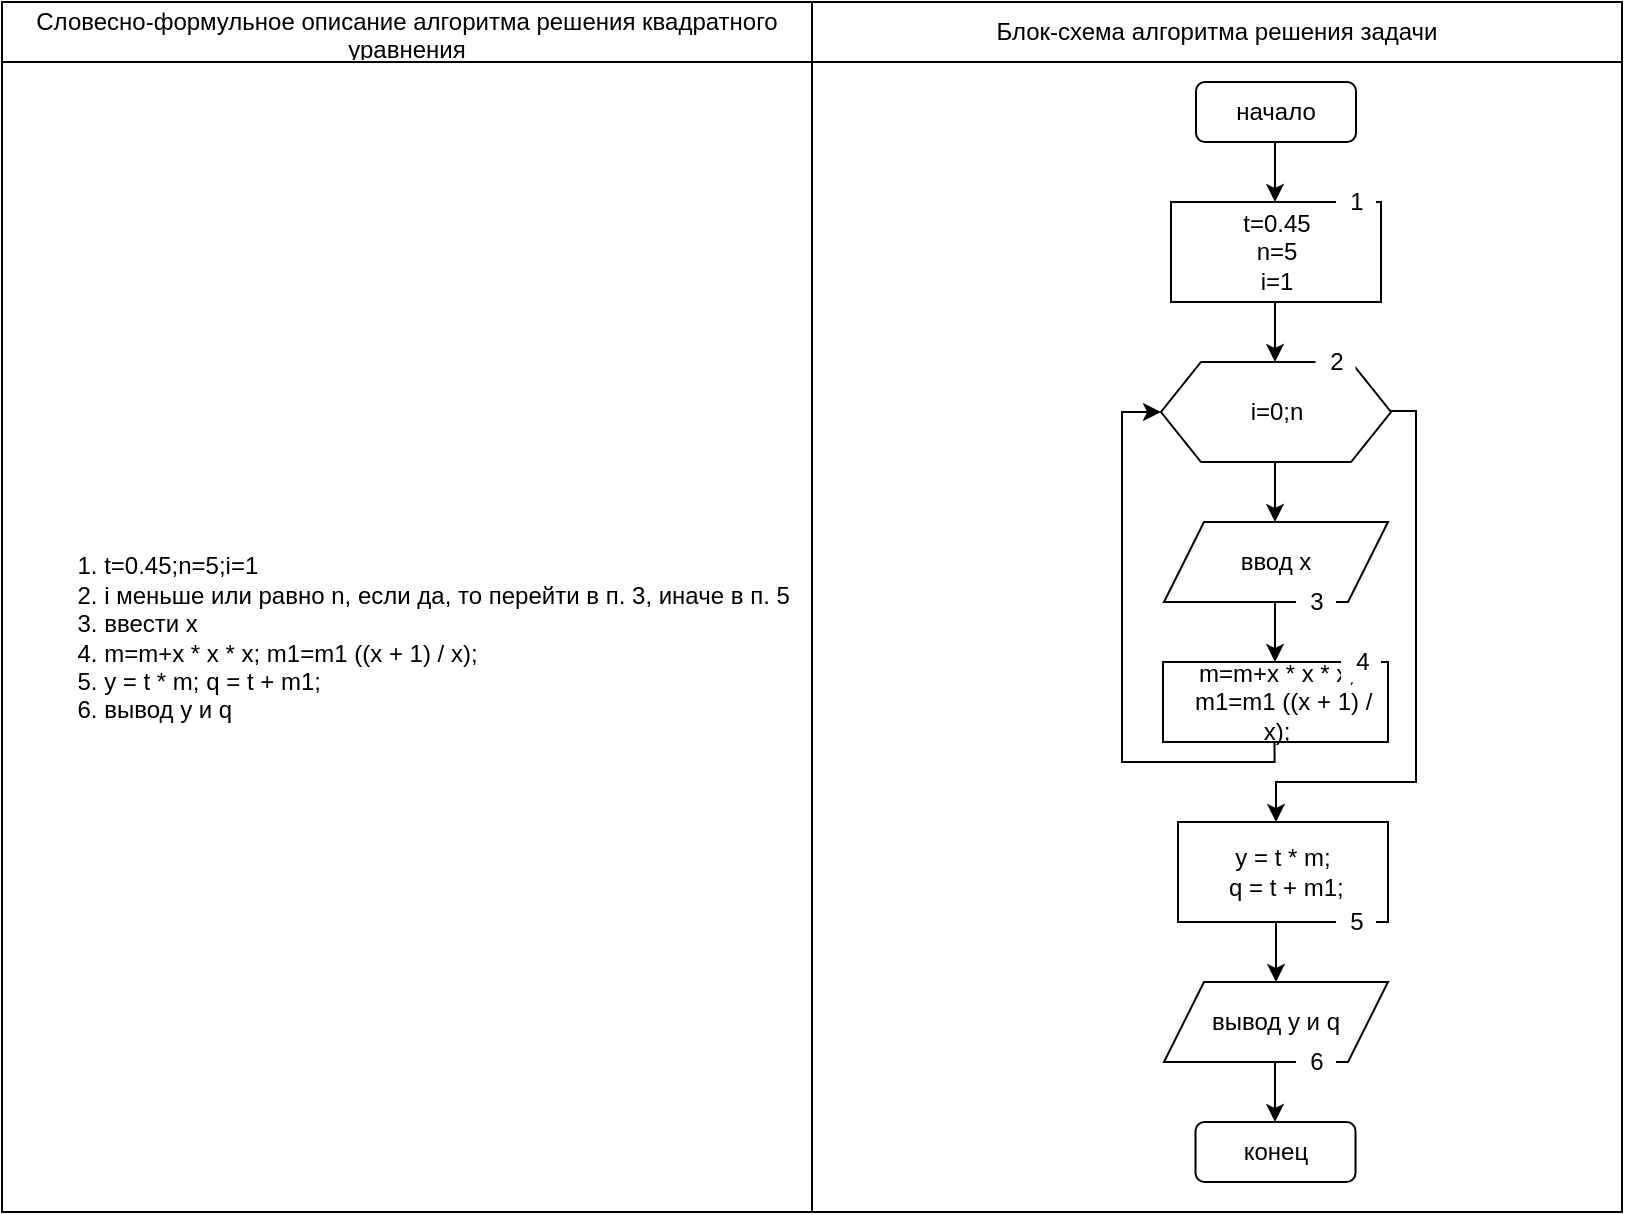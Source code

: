 <mxfile version="15.3.5" type="device"><diagram id="UTgkCuQzbOYh8VHTsUZn" name="Page-1"><mxGraphModel dx="1038" dy="1733" grid="1" gridSize="10" guides="1" tooltips="1" connect="1" arrows="1" fold="1" page="1" pageScale="1" pageWidth="827" pageHeight="1169" math="0" shadow="0"><root><mxCell id="0"/><mxCell id="1" parent="0"/><mxCell id="TrTCnxNYsS98jDfJGMx--29" value="" style="shape=table;startSize=0;container=1;collapsible=0;childLayout=tableLayout;hachureGap=4;pointerEvents=0;" vertex="1" parent="1"><mxGeometry x="10" y="-1160" width="810" height="605" as="geometry"/></mxCell><mxCell id="TrTCnxNYsS98jDfJGMx--30" value="" style="shape=partialRectangle;collapsible=0;dropTarget=0;pointerEvents=0;fillColor=none;top=0;left=0;bottom=0;right=0;points=[[0,0.5],[1,0.5]];portConstraint=eastwest;hachureGap=4;" vertex="1" parent="TrTCnxNYsS98jDfJGMx--29"><mxGeometry width="810" height="30" as="geometry"/></mxCell><mxCell id="TrTCnxNYsS98jDfJGMx--31" value="Словесно-формульное описание алгоритма решения квадратного уравнения" style="shape=partialRectangle;html=1;whiteSpace=wrap;connectable=0;overflow=hidden;fillColor=none;top=0;left=0;bottom=0;right=0;pointerEvents=1;hachureGap=4;" vertex="1" parent="TrTCnxNYsS98jDfJGMx--30"><mxGeometry width="405" height="30" as="geometry"><mxRectangle width="405" height="30" as="alternateBounds"/></mxGeometry></mxCell><mxCell id="TrTCnxNYsS98jDfJGMx--32" value="Блок-схема алгоритма решения задачи" style="shape=partialRectangle;html=1;whiteSpace=wrap;connectable=0;overflow=hidden;fillColor=none;top=0;left=0;bottom=0;right=0;pointerEvents=1;hachureGap=4;" vertex="1" parent="TrTCnxNYsS98jDfJGMx--30"><mxGeometry x="405" width="405" height="30" as="geometry"><mxRectangle width="405" height="30" as="alternateBounds"/></mxGeometry></mxCell><mxCell id="TrTCnxNYsS98jDfJGMx--33" value="" style="shape=partialRectangle;collapsible=0;dropTarget=0;pointerEvents=0;fillColor=none;top=0;left=0;bottom=0;right=0;points=[[0,0.5],[1,0.5]];portConstraint=eastwest;hachureGap=4;" vertex="1" parent="TrTCnxNYsS98jDfJGMx--29"><mxGeometry y="30" width="810" height="575" as="geometry"/></mxCell><mxCell id="TrTCnxNYsS98jDfJGMx--34" value="&lt;div align=&quot;left&quot;&gt;&lt;ol&gt;&lt;li&gt;t=0.45;n=5;i=1&lt;/li&gt;&lt;li&gt;i меньше или равно n, если да, то перейти в п. 3, иначе в п. 5&lt;/li&gt;&lt;li&gt;ввести x&lt;/li&gt;&lt;li&gt;m=m+x * x * x; m1=m1 ((x + 1) / x);&lt;/li&gt;&lt;li&gt;y = t * m; q = t + m1;&lt;/li&gt;&lt;li&gt;вывод y и q&lt;br&gt;&lt;/li&gt;&lt;/ol&gt;&lt;/div&gt;" style="shape=partialRectangle;html=1;whiteSpace=wrap;connectable=0;overflow=hidden;fillColor=none;top=0;left=0;bottom=0;right=0;pointerEvents=1;hachureGap=4;" vertex="1" parent="TrTCnxNYsS98jDfJGMx--33"><mxGeometry width="405" height="575" as="geometry"><mxRectangle width="405" height="575" as="alternateBounds"/></mxGeometry></mxCell><mxCell id="TrTCnxNYsS98jDfJGMx--35" value="" style="shape=partialRectangle;html=1;whiteSpace=wrap;connectable=0;overflow=hidden;fillColor=none;top=0;left=0;bottom=0;right=0;pointerEvents=1;hachureGap=4;" vertex="1" parent="TrTCnxNYsS98jDfJGMx--33"><mxGeometry x="405" width="405" height="575" as="geometry"><mxRectangle width="405" height="575" as="alternateBounds"/></mxGeometry></mxCell><mxCell id="TrTCnxNYsS98jDfJGMx--1" value="начало" style="rounded=1;whiteSpace=wrap;html=1;" vertex="1" parent="1"><mxGeometry x="607" y="-1120" width="80" height="30" as="geometry"/></mxCell><mxCell id="TrTCnxNYsS98jDfJGMx--2" style="edgeStyle=orthogonalEdgeStyle;rounded=0;orthogonalLoop=1;jettySize=auto;html=1;exitX=0.5;exitY=1;exitDx=0;exitDy=0;" edge="1" parent="1"><mxGeometry relative="1" as="geometry"><mxPoint x="646.5" y="-1060" as="targetPoint"/><mxPoint x="646.5" y="-1090" as="sourcePoint"/></mxGeometry></mxCell><mxCell id="TrTCnxNYsS98jDfJGMx--3" style="edgeStyle=orthogonalEdgeStyle;rounded=0;orthogonalLoop=1;jettySize=auto;html=1;exitX=0.5;exitY=1;exitDx=0;exitDy=0;" edge="1" parent="1"><mxGeometry relative="1" as="geometry"><mxPoint x="646.5" y="-980" as="targetPoint"/><mxPoint x="646.5" y="-1010" as="sourcePoint"/></mxGeometry></mxCell><mxCell id="TrTCnxNYsS98jDfJGMx--4" style="edgeStyle=orthogonalEdgeStyle;rounded=0;orthogonalLoop=1;jettySize=auto;html=1;exitX=0.5;exitY=1;exitDx=0;exitDy=0;" edge="1" parent="1"><mxGeometry relative="1" as="geometry"><mxPoint x="646.5" y="-900" as="targetPoint"/><mxPoint x="646.5" y="-930" as="sourcePoint"/></mxGeometry></mxCell><mxCell id="TrTCnxNYsS98jDfJGMx--5" style="edgeStyle=orthogonalEdgeStyle;rounded=0;orthogonalLoop=1;jettySize=auto;html=1;exitX=0.5;exitY=1;exitDx=0;exitDy=0;" edge="1" parent="1"><mxGeometry relative="1" as="geometry"><mxPoint x="646.5" y="-830" as="targetPoint"/><mxPoint x="646.5" y="-860" as="sourcePoint"/></mxGeometry></mxCell><mxCell id="TrTCnxNYsS98jDfJGMx--6" style="edgeStyle=orthogonalEdgeStyle;rounded=0;orthogonalLoop=1;jettySize=auto;html=1;exitX=0.5;exitY=1;exitDx=0;exitDy=0;entryX=0;entryY=0.5;entryDx=0;entryDy=0;" edge="1" parent="1" target="TrTCnxNYsS98jDfJGMx--13"><mxGeometry relative="1" as="geometry"><mxPoint x="646.25" y="-760" as="targetPoint"/><mxPoint x="646.25" y="-790" as="sourcePoint"/><Array as="points"><mxPoint x="646" y="-780"/><mxPoint x="570" y="-780"/><mxPoint x="570" y="-955"/></Array></mxGeometry></mxCell><mxCell id="TrTCnxNYsS98jDfJGMx--7" style="edgeStyle=orthogonalEdgeStyle;rounded=0;orthogonalLoop=1;jettySize=auto;html=1;exitX=0.5;exitY=1;exitDx=0;exitDy=0;" edge="1" parent="1" target="TrTCnxNYsS98jDfJGMx--17"><mxGeometry relative="1" as="geometry"><mxPoint x="744.5" y="-955.5" as="targetPoint"/><mxPoint x="704.5" y="-955.5" as="sourcePoint"/><Array as="points"><mxPoint x="717" y="-955"/><mxPoint x="717" y="-770"/><mxPoint x="647" y="-770"/></Array></mxGeometry></mxCell><mxCell id="TrTCnxNYsS98jDfJGMx--8" style="edgeStyle=orthogonalEdgeStyle;rounded=0;orthogonalLoop=1;jettySize=auto;html=1;exitX=0.5;exitY=1;exitDx=0;exitDy=0;" edge="1" parent="1"><mxGeometry relative="1" as="geometry"><mxPoint x="647" y="-670" as="targetPoint"/><mxPoint x="647" y="-700" as="sourcePoint"/></mxGeometry></mxCell><mxCell id="TrTCnxNYsS98jDfJGMx--9" style="edgeStyle=orthogonalEdgeStyle;rounded=0;orthogonalLoop=1;jettySize=auto;html=1;exitX=0.5;exitY=1;exitDx=0;exitDy=0;" edge="1" parent="1"><mxGeometry relative="1" as="geometry"><mxPoint x="646.5" y="-600" as="targetPoint"/><mxPoint x="646.5" y="-630" as="sourcePoint"/></mxGeometry></mxCell><mxCell id="TrTCnxNYsS98jDfJGMx--12" value="&lt;div&gt;t=0.45&lt;br&gt;&lt;/div&gt;&lt;div&gt;n=5&lt;/div&gt;&lt;div&gt;i=1&lt;br&gt;&lt;/div&gt;" style="rounded=0;whiteSpace=wrap;html=1;" vertex="1" parent="1"><mxGeometry x="594.5" y="-1060" width="105" height="50" as="geometry"/></mxCell><mxCell id="TrTCnxNYsS98jDfJGMx--13" value="i=0;n" style="shape=hexagon;perimeter=hexagonPerimeter2;whiteSpace=wrap;html=1;fixedSize=1;" vertex="1" parent="1"><mxGeometry x="589.5" y="-980" width="115" height="50" as="geometry"/></mxCell><mxCell id="TrTCnxNYsS98jDfJGMx--14" value="ввод x" style="shape=parallelogram;perimeter=parallelogramPerimeter;whiteSpace=wrap;html=1;fixedSize=1;" vertex="1" parent="1"><mxGeometry x="591" y="-900" width="112" height="40" as="geometry"/></mxCell><mxCell id="TrTCnxNYsS98jDfJGMx--15" value="m=m+x * x * x;&lt;br&gt;&amp;nbsp; m1=m1 ((x + 1) / x);" style="rounded=0;whiteSpace=wrap;html=1;" vertex="1" parent="1"><mxGeometry x="590.5" y="-830" width="112.5" height="40" as="geometry"/></mxCell><mxCell id="TrTCnxNYsS98jDfJGMx--17" value="y = t * m;&lt;br&gt;&amp;nbsp;q = t + m1;" style="rounded=0;whiteSpace=wrap;html=1;" vertex="1" parent="1"><mxGeometry x="598" y="-750" width="105" height="50" as="geometry"/></mxCell><mxCell id="TrTCnxNYsS98jDfJGMx--21" value="вывод y и q" style="shape=parallelogram;perimeter=parallelogramPerimeter;whiteSpace=wrap;html=1;fixedSize=1;" vertex="1" parent="1"><mxGeometry x="591" y="-670" width="112" height="40" as="geometry"/></mxCell><mxCell id="TrTCnxNYsS98jDfJGMx--22" value="конец" style="rounded=1;whiteSpace=wrap;html=1;" vertex="1" parent="1"><mxGeometry x="606.75" y="-600" width="80" height="30" as="geometry"/></mxCell><mxCell id="TrTCnxNYsS98jDfJGMx--23" value="1" style="text;html=1;align=center;verticalAlign=middle;resizable=0;points=[];autosize=1;strokeColor=none;fillColor=#FFFFFF;" vertex="1" parent="1"><mxGeometry x="677" y="-1070" width="20" height="20" as="geometry"/></mxCell><mxCell id="TrTCnxNYsS98jDfJGMx--24" value="5" style="text;html=1;align=center;verticalAlign=middle;resizable=0;points=[];autosize=1;strokeColor=none;fillColor=#FFFFFF;" vertex="1" parent="1"><mxGeometry x="677" y="-710" width="20" height="20" as="geometry"/></mxCell><mxCell id="TrTCnxNYsS98jDfJGMx--25" value="4" style="text;html=1;align=center;verticalAlign=middle;resizable=0;points=[];autosize=1;strokeColor=none;fillColor=#FFFFFF;" vertex="1" parent="1"><mxGeometry x="679.5" y="-840" width="20" height="20" as="geometry"/></mxCell><mxCell id="TrTCnxNYsS98jDfJGMx--26" value="3" style="text;html=1;align=center;verticalAlign=middle;resizable=0;points=[];autosize=1;strokeColor=none;fillColor=#FFFFFF;" vertex="1" parent="1"><mxGeometry x="657" y="-870" width="20" height="20" as="geometry"/></mxCell><mxCell id="TrTCnxNYsS98jDfJGMx--27" value="2" style="text;html=1;align=center;verticalAlign=middle;resizable=0;points=[];autosize=1;strokeColor=none;fillColor=#FFFFFF;" vertex="1" parent="1"><mxGeometry x="666.75" y="-990" width="20" height="20" as="geometry"/></mxCell><mxCell id="TrTCnxNYsS98jDfJGMx--28" value="6" style="text;html=1;align=center;verticalAlign=middle;resizable=0;points=[];autosize=1;strokeColor=none;fillColor=#FFFFFF;" vertex="1" parent="1"><mxGeometry x="657" y="-640" width="20" height="20" as="geometry"/></mxCell></root></mxGraphModel></diagram></mxfile>
